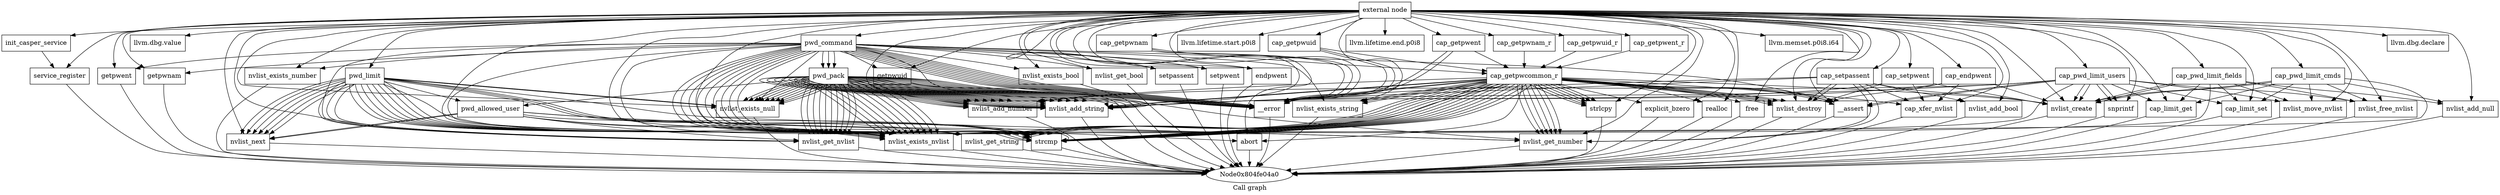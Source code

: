 digraph "Call graph" {
	label="Call graph";

	Node0x804fe0470 [shape=record,label="{external node}"];
	Node0x804fe0470 -> Node0x804fe0500;
	Node0x804fe0470 -> Node0x804fe05c0;
	Node0x804fe0470 -> Node0x804fe0920;
	Node0x804fe0470 -> Node0x804fe0560;
	Node0x804fe0470 -> Node0x804fe0e60;
	Node0x804fe0470 -> Node0x804fe0620;
	Node0x804fe0470 -> Node0x804fe06e0;
	Node0x804fe0470 -> Node0x804fe07a0;
	Node0x804fe0470 -> Node0x804fe0740;
	Node0x804fe0470 -> Node0x804fe0980;
	Node0x804fe0470 -> Node0x804fe09e0;
	Node0x804fe0470 -> Node0x804fe0aa0;
	Node0x804fe0470 -> Node0x804fe0860;
	Node0x804fe0470 -> Node0x804fe0b00;
	Node0x804fe0470 -> Node0x804fe0b60;
	Node0x804fe0470 -> Node0x804fe0bc0;
	Node0x804fe0470 -> Node0x804fe0800;
	Node0x804fe0470 -> Node0x804fe0c20;
	Node0x804fe0470 -> Node0x804fe0c80;
	Node0x804fe0470 -> Node0x804fe0ce0;
	Node0x804fe0470 -> Node0x804fe0d40;
	Node0x804fe0470 -> Node0x804fe0da0;
	Node0x804fe0470 -> Node0x804fe0e00;
	Node0x804fe0470 -> Node0x804fe0ec0;
	Node0x804fe0470 -> Node0x804fe0f20;
	Node0x804fe0470 -> Node0x804fe0fe0;
	Node0x804fe0470 -> Node0x804fe0680;
	Node0x804fe0470 -> Node0x804fe0f80;
	Node0x804fe0470 -> Node0x804fe1040;
	Node0x804fe0470 -> Node0x804fe10a0;
	Node0x804fe0470 -> Node0x804fe1160;
	Node0x804fe0470 -> Node0x804fe11c0;
	Node0x804fe0470 -> Node0x804fe1220;
	Node0x804fe0470 -> Node0x804fe1280;
	Node0x804fe0470 -> Node0x804fe12e0;
	Node0x804fe0470 -> Node0x804fe1340;
	Node0x804fe0470 -> Node0x804fe13a0;
	Node0x804fe0470 -> Node0x804fe1400;
	Node0x804fe0470 -> Node0x804fe1460;
	Node0x804fe0470 -> Node0x804fe14c0;
	Node0x804fe0470 -> Node0x804fe1520;
	Node0x804fe0470 -> Node0x804fe1580;
	Node0x804fe0470 -> Node0x804fe15e0;
	Node0x804fe0470 -> Node0x804fe1640;
	Node0x804fe0470 -> Node0x804fe16a0;
	Node0x804fe0470 -> Node0x804fe1700;
	Node0x804fe0470 -> Node0x804fe1760;
	Node0x804fe0470 -> Node0x804fe17c0;
	Node0x804fe0470 -> Node0x804fe1820;
	Node0x804fe0470 -> Node0x804fe1880;
	Node0x804fe0470 -> Node0x804fe18e0;
	Node0x804fe0470 -> Node0x804fe1940;
	Node0x804fe0470 -> Node0x804fe19a0;
	Node0x804fe0470 -> Node0x804fe1a00;
	Node0x804fe0470 -> Node0x804fe1a60;
	Node0x804fe0470 -> Node0x804fe1b20;
	Node0x804fe0470 -> Node0x804fe1ac0;
	Node0x804fe0500 [shape=record,label="{init_casper_service}"];
	Node0x804fe0500 -> Node0x804fe0560;
	Node0x804fe05c0 [shape=record,label="{pwd_limit}"];
	Node0x804fe05c0 -> Node0x804fe0620;
	Node0x804fe05c0 -> Node0x804fe0620;
	Node0x804fe05c0 -> Node0x804fe0620;
	Node0x804fe05c0 -> Node0x804fe0620;
	Node0x804fe05c0 -> Node0x804fe0620;
	Node0x804fe05c0 -> Node0x804fe0620;
	Node0x804fe05c0 -> Node0x804fe0680;
	Node0x804fe05c0 -> Node0x804fe06e0;
	Node0x804fe05c0 -> Node0x804fe0740;
	Node0x804fe05c0 -> Node0x804fe0680;
	Node0x804fe05c0 -> Node0x804fe0620;
	Node0x804fe05c0 -> Node0x804fe06e0;
	Node0x804fe05c0 -> Node0x804fe07a0;
	Node0x804fe05c0 -> Node0x804fe0680;
	Node0x804fe05c0 -> Node0x804fe0740;
	Node0x804fe05c0 -> Node0x804fe0680;
	Node0x804fe05c0 -> Node0x804fe0620;
	Node0x804fe05c0 -> Node0x804fe06e0;
	Node0x804fe05c0 -> Node0x804fe07a0;
	Node0x804fe05c0 -> Node0x804fe0680;
	Node0x804fe05c0 -> Node0x804fe0740;
	Node0x804fe05c0 -> Node0x804fe0680;
	Node0x804fe05c0 -> Node0x804fe0800;
	Node0x804fe05c0 -> Node0x804fe0860;
	Node0x804fe05c0 -> Node0x804fe08c0;
	Node0x804fe0920 [shape=record,label="{pwd_command}"];
	Node0x804fe0920 -> Node0x804fe0620;
	Node0x804fe0920 -> Node0x804fe06e0;
	Node0x804fe0920 -> Node0x804fe07a0;
	Node0x804fe0920 -> Node0x804fe0740;
	Node0x804fe0920 -> Node0x804fe0740;
	Node0x804fe0920 -> Node0x804fe0980;
	Node0x804fe0920 -> Node0x804fe09e0;
	Node0x804fe0920 -> Node0x804fe0980;
	Node0x804fe0920 -> Node0x804fe0980;
	Node0x804fe0920 -> Node0x804fe0a40;
	Node0x804fe0920 -> Node0x804fe0740;
	Node0x804fe0920 -> Node0x804fe0740;
	Node0x804fe0920 -> Node0x804fe0aa0;
	Node0x804fe0920 -> Node0x804fe0860;
	Node0x804fe0920 -> Node0x804fe0b00;
	Node0x804fe0920 -> Node0x804fe0980;
	Node0x804fe0920 -> Node0x804fe0b60;
	Node0x804fe0920 -> Node0x804fe0980;
	Node0x804fe0920 -> Node0x804fe0980;
	Node0x804fe0920 -> Node0x804fe0a40;
	Node0x804fe0920 -> Node0x804fe0740;
	Node0x804fe0920 -> Node0x804fe0740;
	Node0x804fe0920 -> Node0x804fe0bc0;
	Node0x804fe0920 -> Node0x804fe0800;
	Node0x804fe0920 -> Node0x804fe0980;
	Node0x804fe0920 -> Node0x804fe0c20;
	Node0x804fe0920 -> Node0x804fe0980;
	Node0x804fe0920 -> Node0x804fe0980;
	Node0x804fe0920 -> Node0x804fe0a40;
	Node0x804fe0920 -> Node0x804fe0740;
	Node0x804fe0920 -> Node0x804fe0c80;
	Node0x804fe0920 -> Node0x804fe0ce0;
	Node0x804fe0920 -> Node0x804fe0d40;
	Node0x804fe0920 -> Node0x804fe0740;
	Node0x804fe0920 -> Node0x804fe0da0;
	Node0x804fe0920 -> Node0x804fe0740;
	Node0x804fe0920 -> Node0x804fe0e00;
	Node0x804fe0560 [shape=record,label="{service_register}"];
	Node0x804fe0560 -> Node0x804fe04a0;
	Node0x804fe0e60 [shape=record,label="{llvm.dbg.value}"];
	Node0x804fe0620 [shape=record,label="{nvlist_exists_nvlist}"];
	Node0x804fe0620 -> Node0x804fe04a0;
	Node0x804fe06e0 [shape=record,label="{nvlist_get_nvlist}"];
	Node0x804fe06e0 -> Node0x804fe04a0;
	Node0x804fe07a0 [shape=record,label="{nvlist_exists_null}"];
	Node0x804fe07a0 -> Node0x804fe04a0;
	Node0x804fe0740 [shape=record,label="{strcmp}"];
	Node0x804fe0740 -> Node0x804fe04a0;
	Node0x804fe0980 [shape=record,label="{__error}"];
	Node0x804fe0980 -> Node0x804fe04a0;
	Node0x804fe09e0 [shape=record,label="{getpwent}"];
	Node0x804fe09e0 -> Node0x804fe04a0;
	Node0x804fe0a40 [shape=record,label="{pwd_pack}"];
	Node0x804fe0a40 -> Node0x804fe08c0;
	Node0x804fe0a40 -> Node0x804fe0ec0;
	Node0x804fe0a40 -> Node0x804fe0f20;
	Node0x804fe0a40 -> Node0x804fe0620;
	Node0x804fe0a40 -> Node0x804fe06e0;
	Node0x804fe0a40 -> Node0x804fe07a0;
	Node0x804fe0a40 -> Node0x804fe0ec0;
	Node0x804fe0a40 -> Node0x804fe0ec0;
	Node0x804fe0a40 -> Node0x804fe0ec0;
	Node0x804fe0a40 -> Node0x804fe0620;
	Node0x804fe0a40 -> Node0x804fe06e0;
	Node0x804fe0a40 -> Node0x804fe07a0;
	Node0x804fe0a40 -> Node0x804fe0f20;
	Node0x804fe0a40 -> Node0x804fe0f20;
	Node0x804fe0a40 -> Node0x804fe0f20;
	Node0x804fe0a40 -> Node0x804fe0620;
	Node0x804fe0a40 -> Node0x804fe06e0;
	Node0x804fe0a40 -> Node0x804fe07a0;
	Node0x804fe0a40 -> Node0x804fe0f20;
	Node0x804fe0a40 -> Node0x804fe0f20;
	Node0x804fe0a40 -> Node0x804fe0f20;
	Node0x804fe0a40 -> Node0x804fe0ec0;
	Node0x804fe0a40 -> Node0x804fe0ec0;
	Node0x804fe0a40 -> Node0x804fe0ec0;
	Node0x804fe0a40 -> Node0x804fe0ec0;
	Node0x804fe0a40 -> Node0x804fe0ec0;
	Node0x804fe0a40 -> Node0x804fe0620;
	Node0x804fe0a40 -> Node0x804fe06e0;
	Node0x804fe0a40 -> Node0x804fe07a0;
	Node0x804fe0a40 -> Node0x804fe0f20;
	Node0x804fe0a40 -> Node0x804fe0f20;
	Node0x804fe0a40 -> Node0x804fe0f20;
	Node0x804fe0a40 -> Node0x804fe0620;
	Node0x804fe0a40 -> Node0x804fe06e0;
	Node0x804fe0a40 -> Node0x804fe07a0;
	Node0x804fe0a40 -> Node0x804fe0ec0;
	Node0x804fe0a40 -> Node0x804fe0ec0;
	Node0x804fe0a40 -> Node0x804fe0ec0;
	Node0x804fe0a40 -> Node0x804fe0620;
	Node0x804fe0a40 -> Node0x804fe06e0;
	Node0x804fe0a40 -> Node0x804fe07a0;
	Node0x804fe0a40 -> Node0x804fe0ec0;
	Node0x804fe0a40 -> Node0x804fe0ec0;
	Node0x804fe0a40 -> Node0x804fe0ec0;
	Node0x804fe0a40 -> Node0x804fe0620;
	Node0x804fe0a40 -> Node0x804fe06e0;
	Node0x804fe0a40 -> Node0x804fe07a0;
	Node0x804fe0a40 -> Node0x804fe0ec0;
	Node0x804fe0a40 -> Node0x804fe0ec0;
	Node0x804fe0a40 -> Node0x804fe0ec0;
	Node0x804fe0a40 -> Node0x804fe0620;
	Node0x804fe0a40 -> Node0x804fe06e0;
	Node0x804fe0a40 -> Node0x804fe07a0;
	Node0x804fe0a40 -> Node0x804fe0ec0;
	Node0x804fe0a40 -> Node0x804fe0ec0;
	Node0x804fe0a40 -> Node0x804fe0ec0;
	Node0x804fe0a40 -> Node0x804fe0620;
	Node0x804fe0a40 -> Node0x804fe06e0;
	Node0x804fe0a40 -> Node0x804fe07a0;
	Node0x804fe0a40 -> Node0x804fe0ec0;
	Node0x804fe0a40 -> Node0x804fe0ec0;
	Node0x804fe0a40 -> Node0x804fe0ec0;
	Node0x804fe0a40 -> Node0x804fe0620;
	Node0x804fe0a40 -> Node0x804fe06e0;
	Node0x804fe0a40 -> Node0x804fe07a0;
	Node0x804fe0a40 -> Node0x804fe0f20;
	Node0x804fe0a40 -> Node0x804fe0f20;
	Node0x804fe0a40 -> Node0x804fe0f20;
	Node0x804fe0aa0 [shape=record,label="{nvlist_exists_string}"];
	Node0x804fe0aa0 -> Node0x804fe04a0;
	Node0x804fe0860 [shape=record,label="{nvlist_get_string}"];
	Node0x804fe0860 -> Node0x804fe04a0;
	Node0x804fe0b00 [shape=record,label="{__assert}"];
	Node0x804fe0b00 -> Node0x804fe04a0;
	Node0x804fe0b60 [shape=record,label="{getpwnam}"];
	Node0x804fe0b60 -> Node0x804fe04a0;
	Node0x804fe0bc0 [shape=record,label="{nvlist_exists_number}"];
	Node0x804fe0bc0 -> Node0x804fe04a0;
	Node0x804fe0800 [shape=record,label="{nvlist_get_number}"];
	Node0x804fe0800 -> Node0x804fe04a0;
	Node0x804fe0c20 [shape=record,label="{getpwuid}"];
	Node0x804fe0c20 -> Node0x804fe04a0;
	Node0x804fe0c80 [shape=record,label="{nvlist_exists_bool}"];
	Node0x804fe0c80 -> Node0x804fe04a0;
	Node0x804fe0ce0 [shape=record,label="{nvlist_get_bool}"];
	Node0x804fe0ce0 -> Node0x804fe04a0;
	Node0x804fe0d40 [shape=record,label="{setpassent}"];
	Node0x804fe0d40 -> Node0x804fe04a0;
	Node0x804fe0da0 [shape=record,label="{setpwent}"];
	Node0x804fe0da0 -> Node0x804fe04a0;
	Node0x804fe0e00 [shape=record,label="{endpwent}"];
	Node0x804fe0e00 -> Node0x804fe04a0;
	Node0x804fe08c0 [shape=record,label="{pwd_allowed_user}"];
	Node0x804fe08c0 -> Node0x804fe0620;
	Node0x804fe08c0 -> Node0x804fe06e0;
	Node0x804fe08c0 -> Node0x804fe0680;
	Node0x804fe08c0 -> Node0x804fe0800;
	Node0x804fe08c0 -> Node0x804fe0860;
	Node0x804fe08c0 -> Node0x804fe0740;
	Node0x804fe08c0 -> Node0x804fe0f80;
	Node0x804fe08c0 -> Node0x804fe0680;
	Node0x804fe0ec0 [shape=record,label="{nvlist_add_string}"];
	Node0x804fe0ec0 -> Node0x804fe04a0;
	Node0x804fe0f20 [shape=record,label="{nvlist_add_number}"];
	Node0x804fe0f20 -> Node0x804fe04a0;
	Node0x804fe0fe0 [shape=record,label="{llvm.lifetime.start.p0i8}"];
	Node0x804fe0680 [shape=record,label="{nvlist_next}"];
	Node0x804fe0680 -> Node0x804fe04a0;
	Node0x804fe0f80 [shape=record,label="{abort}"];
	Node0x804fe0f80 -> Node0x804fe04a0;
	Node0x804fe1040 [shape=record,label="{llvm.lifetime.end.p0i8}"];
	Node0x804fe10a0 [shape=record,label="{cap_getpwent}"];
	Node0x804fe10a0 -> Node0x804fe0980;
	Node0x804fe10a0 -> Node0x804fe1100;
	Node0x804fe10a0 -> Node0x804fe0980;
	Node0x804fe1100 [shape=record,label="{cap_getpwcommon_r}"];
	Node0x804fe1100 -> Node0x804fe1160;
	Node0x804fe1100 -> Node0x804fe0ec0;
	Node0x804fe1100 -> Node0x804fe0740;
	Node0x804fe1100 -> Node0x804fe0740;
	Node0x804fe1100 -> Node0x804fe0740;
	Node0x804fe1100 -> Node0x804fe0740;
	Node0x804fe1100 -> Node0x804fe0ec0;
	Node0x804fe1100 -> Node0x804fe0740;
	Node0x804fe1100 -> Node0x804fe0740;
	Node0x804fe1100 -> Node0x804fe0f20;
	Node0x804fe1100 -> Node0x804fe0f80;
	Node0x804fe1100 -> Node0x804fe11c0;
	Node0x804fe1100 -> Node0x804fe0980;
	Node0x804fe1100 -> Node0x804fe0b00;
	Node0x804fe1100 -> Node0x804fe0980;
	Node0x804fe1100 -> Node0x804fe0800;
	Node0x804fe1100 -> Node0x804fe1220;
	Node0x804fe1100 -> Node0x804fe0aa0;
	Node0x804fe1100 -> Node0x804fe1220;
	Node0x804fe1100 -> Node0x804fe0740;
	Node0x804fe1100 -> Node0x804fe0740;
	Node0x804fe1100 -> Node0x804fe0740;
	Node0x804fe1100 -> Node0x804fe0aa0;
	Node0x804fe1100 -> Node0x804fe1280;
	Node0x804fe1100 -> Node0x804fe0860;
	Node0x804fe1100 -> Node0x804fe12e0;
	Node0x804fe1100 -> Node0x804fe0800;
	Node0x804fe1100 -> Node0x804fe0800;
	Node0x804fe1100 -> Node0x804fe0800;
	Node0x804fe1100 -> Node0x804fe0860;
	Node0x804fe1100 -> Node0x804fe12e0;
	Node0x804fe1100 -> Node0x804fe0860;
	Node0x804fe1100 -> Node0x804fe12e0;
	Node0x804fe1100 -> Node0x804fe0860;
	Node0x804fe1100 -> Node0x804fe12e0;
	Node0x804fe1100 -> Node0x804fe0860;
	Node0x804fe1100 -> Node0x804fe12e0;
	Node0x804fe1100 -> Node0x804fe0860;
	Node0x804fe1100 -> Node0x804fe12e0;
	Node0x804fe1100 -> Node0x804fe0b00;
	Node0x804fe1100 -> Node0x804fe0b00;
	Node0x804fe1100 -> Node0x804fe1340;
	Node0x804fe1100 -> Node0x804fe13a0;
	Node0x804fe1100 -> Node0x804fe0aa0;
	Node0x804fe1100 -> Node0x804fe1220;
	Node0x804fe1100 -> Node0x804fe1220;
	Node0x804fe1100 -> Node0x804fe0800;
	Node0x804fe1100 -> Node0x804fe0800;
	Node0x804fe1100 -> Node0x804fe1220;
	Node0x804fe1160 [shape=record,label="{nvlist_create}"];
	Node0x804fe1160 -> Node0x804fe04a0;
	Node0x804fe11c0 [shape=record,label="{cap_xfer_nvlist}"];
	Node0x804fe11c0 -> Node0x804fe04a0;
	Node0x804fe1220 [shape=record,label="{nvlist_destroy}"];
	Node0x804fe1220 -> Node0x804fe04a0;
	Node0x804fe1280 [shape=record,label="{explicit_bzero}"];
	Node0x804fe1280 -> Node0x804fe04a0;
	Node0x804fe12e0 [shape=record,label="{strlcpy}"];
	Node0x804fe12e0 -> Node0x804fe04a0;
	Node0x804fe1340 [shape=record,label="{realloc}"];
	Node0x804fe1340 -> Node0x804fe04a0;
	Node0x804fe13a0 [shape=record,label="{free}"];
	Node0x804fe13a0 -> Node0x804fe04a0;
	Node0x804fe1400 [shape=record,label="{llvm.memset.p0i8.i64}"];
	Node0x804fe1460 [shape=record,label="{cap_getpwnam}"];
	Node0x804fe1460 -> Node0x804fe0980;
	Node0x804fe1460 -> Node0x804fe1100;
	Node0x804fe1460 -> Node0x804fe0980;
	Node0x804fe14c0 [shape=record,label="{cap_getpwuid}"];
	Node0x804fe14c0 -> Node0x804fe0980;
	Node0x804fe14c0 -> Node0x804fe1100;
	Node0x804fe14c0 -> Node0x804fe0980;
	Node0x804fe1a60 [shape=record,label="{cap_pwd_limit_users}"];
	Node0x804fe1a60 -> Node0x804fe1820;
	Node0x804fe1a60 -> Node0x804fe1160;
	Node0x804fe1a60 -> Node0x804fe0620;
	Node0x804fe1a60 -> Node0x804fe1880;
	Node0x804fe1a60 -> Node0x804fe1160;
	Node0x804fe1a60 -> Node0x804fe1ac0;
	Node0x804fe1a60 -> Node0x804fe0b00;
	Node0x804fe1a60 -> Node0x804fe0f20;
	Node0x804fe1a60 -> Node0x804fe1ac0;
	Node0x804fe1a60 -> Node0x804fe0b00;
	Node0x804fe1a60 -> Node0x804fe0ec0;
	Node0x804fe1a60 -> Node0x804fe1940;
	Node0x804fe1a60 -> Node0x804fe19a0;
	Node0x804fe1520 [shape=record,label="{cap_getpwent_r}"];
	Node0x804fe1520 -> Node0x804fe1100;
	Node0x804fe1580 [shape=record,label="{cap_getpwnam_r}"];
	Node0x804fe1580 -> Node0x804fe1100;
	Node0x804fe15e0 [shape=record,label="{cap_getpwuid_r}"];
	Node0x804fe15e0 -> Node0x804fe1100;
	Node0x804fe1640 [shape=record,label="{cap_setpassent}"];
	Node0x804fe1640 -> Node0x804fe1160;
	Node0x804fe1640 -> Node0x804fe0ec0;
	Node0x804fe1640 -> Node0x804fe16a0;
	Node0x804fe1640 -> Node0x804fe11c0;
	Node0x804fe1640 -> Node0x804fe0800;
	Node0x804fe1640 -> Node0x804fe0800;
	Node0x804fe1640 -> Node0x804fe0980;
	Node0x804fe1640 -> Node0x804fe1220;
	Node0x804fe1640 -> Node0x804fe1220;
	Node0x804fe16a0 [shape=record,label="{nvlist_add_bool}"];
	Node0x804fe16a0 -> Node0x804fe04a0;
	Node0x804fe1700 [shape=record,label="{cap_setpwent}"];
	Node0x804fe1700 -> Node0x804fe1160;
	Node0x804fe1700 -> Node0x804fe0ec0;
	Node0x804fe1700 -> Node0x804fe11c0;
	Node0x804fe1700 -> Node0x804fe1220;
	Node0x804fe1760 [shape=record,label="{cap_endpwent}"];
	Node0x804fe1760 -> Node0x804fe1160;
	Node0x804fe1760 -> Node0x804fe0ec0;
	Node0x804fe1760 -> Node0x804fe11c0;
	Node0x804fe1760 -> Node0x804fe1220;
	Node0x804fe17c0 [shape=record,label="{cap_pwd_limit_cmds}"];
	Node0x804fe17c0 -> Node0x804fe1820;
	Node0x804fe17c0 -> Node0x804fe1160;
	Node0x804fe17c0 -> Node0x804fe0620;
	Node0x804fe17c0 -> Node0x804fe1880;
	Node0x804fe17c0 -> Node0x804fe1160;
	Node0x804fe17c0 -> Node0x804fe18e0;
	Node0x804fe17c0 -> Node0x804fe1940;
	Node0x804fe17c0 -> Node0x804fe19a0;
	Node0x804fe1820 [shape=record,label="{cap_limit_get}"];
	Node0x804fe1820 -> Node0x804fe04a0;
	Node0x804fe1880 [shape=record,label="{nvlist_free_nvlist}"];
	Node0x804fe1880 -> Node0x804fe04a0;
	Node0x804fe18e0 [shape=record,label="{nvlist_add_null}"];
	Node0x804fe18e0 -> Node0x804fe04a0;
	Node0x804fe1940 [shape=record,label="{nvlist_move_nvlist}"];
	Node0x804fe1940 -> Node0x804fe04a0;
	Node0x804fe19a0 [shape=record,label="{cap_limit_set}"];
	Node0x804fe19a0 -> Node0x804fe04a0;
	Node0x804fe1a00 [shape=record,label="{cap_pwd_limit_fields}"];
	Node0x804fe1a00 -> Node0x804fe1820;
	Node0x804fe1a00 -> Node0x804fe1160;
	Node0x804fe1a00 -> Node0x804fe0620;
	Node0x804fe1a00 -> Node0x804fe1880;
	Node0x804fe1a00 -> Node0x804fe1160;
	Node0x804fe1a00 -> Node0x804fe18e0;
	Node0x804fe1a00 -> Node0x804fe1940;
	Node0x804fe1a00 -> Node0x804fe19a0;
	Node0x804fe1b20 [shape=record,label="{llvm.dbg.declare}"];
	Node0x804fe1ac0 [shape=record,label="{snprintf}"];
	Node0x804fe1ac0 -> Node0x804fe04a0;
}
